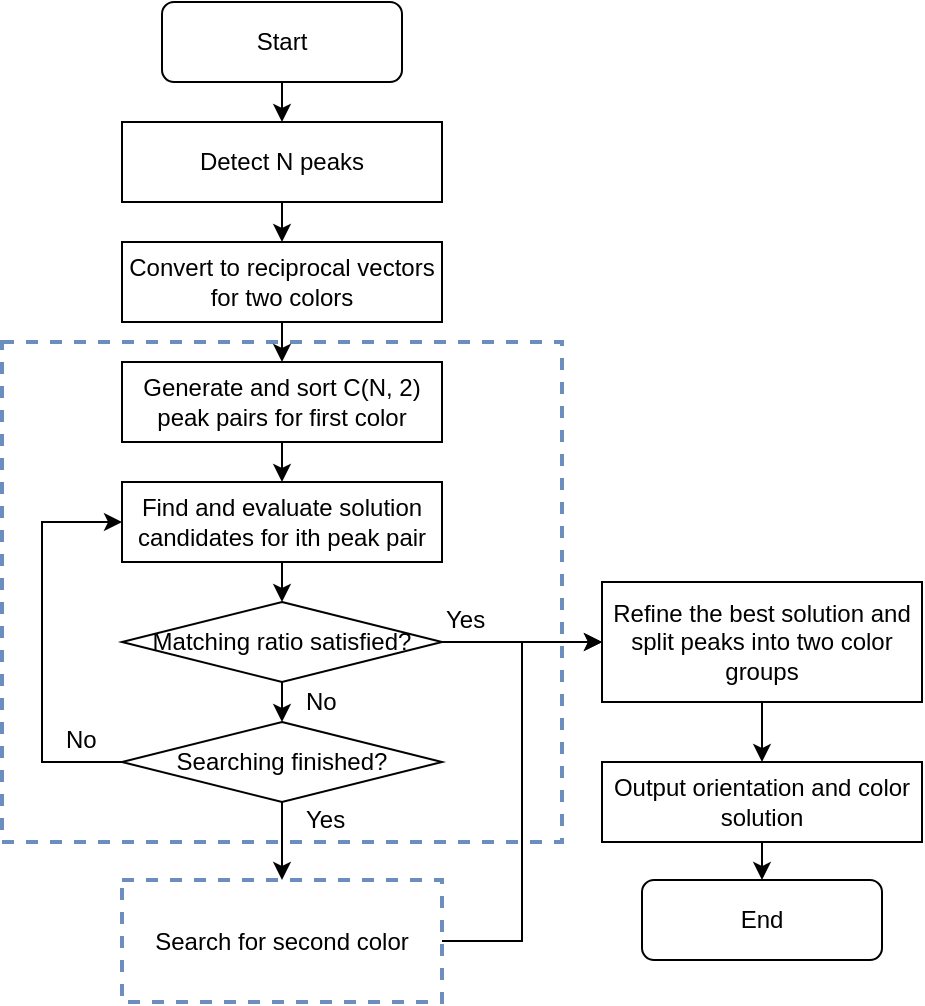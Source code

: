 <mxfile version="10.6.5" type="github"><diagram id="cymbgkquN0iIL6dvvVDq" name="Page-1"><mxGraphModel dx="1158" dy="530" grid="1" gridSize="10" guides="1" tooltips="1" connect="1" arrows="1" fold="1" page="1" pageScale="1" pageWidth="1700" pageHeight="1100" math="0" shadow="0"><root><mxCell id="0"/><mxCell id="1" parent="0"/><mxCell id="O2ILhd7zfctH2O0ib3bN-24" value="" style="rounded=0;whiteSpace=wrap;html=1;fillOpacity=0;fillColor=#dae8fc;strokeColor=#6c8ebf;strokeWidth=2;dashed=1;" parent="1" vertex="1"><mxGeometry x="180" y="330" width="280" height="250" as="geometry"/></mxCell><mxCell id="zctHYYRc1PVlOTXenmA--14" style="edgeStyle=orthogonalEdgeStyle;rounded=0;orthogonalLoop=1;jettySize=auto;html=1;exitX=0.5;exitY=1;exitDx=0;exitDy=0;entryX=0.5;entryY=0;entryDx=0;entryDy=0;" parent="1" source="zctHYYRc1PVlOTXenmA--1" target="zctHYYRc1PVlOTXenmA--3" edge="1"><mxGeometry relative="1" as="geometry"/></mxCell><mxCell id="zctHYYRc1PVlOTXenmA--1" value="Detect N peaks" style="rounded=0;whiteSpace=wrap;html=1;" parent="1" vertex="1"><mxGeometry x="240" y="220" width="160" height="40" as="geometry"/></mxCell><mxCell id="zctHYYRc1PVlOTXenmA--13" style="edgeStyle=orthogonalEdgeStyle;rounded=0;orthogonalLoop=1;jettySize=auto;html=1;exitX=0.5;exitY=1;exitDx=0;exitDy=0;entryX=0.5;entryY=0;entryDx=0;entryDy=0;" parent="1" source="zctHYYRc1PVlOTXenmA--2" target="zctHYYRc1PVlOTXenmA--1" edge="1"><mxGeometry relative="1" as="geometry"/></mxCell><mxCell id="zctHYYRc1PVlOTXenmA--2" value="Start" style="rounded=1;whiteSpace=wrap;html=1;" parent="1" vertex="1"><mxGeometry x="260" y="160" width="120" height="40" as="geometry"/></mxCell><mxCell id="zctHYYRc1PVlOTXenmA--15" style="edgeStyle=orthogonalEdgeStyle;rounded=0;orthogonalLoop=1;jettySize=auto;html=1;exitX=0.5;exitY=1;exitDx=0;exitDy=0;entryX=0.5;entryY=0;entryDx=0;entryDy=0;" parent="1" source="zctHYYRc1PVlOTXenmA--3" target="zctHYYRc1PVlOTXenmA--4" edge="1"><mxGeometry relative="1" as="geometry"/></mxCell><mxCell id="zctHYYRc1PVlOTXenmA--3" value="Convert to reciprocal vectors for two colors" style="rounded=0;whiteSpace=wrap;html=1;" parent="1" vertex="1"><mxGeometry x="240" y="280" width="160" height="40" as="geometry"/></mxCell><mxCell id="zctHYYRc1PVlOTXenmA--16" style="edgeStyle=orthogonalEdgeStyle;rounded=0;orthogonalLoop=1;jettySize=auto;html=1;exitX=0.5;exitY=1;exitDx=0;exitDy=0;entryX=0.5;entryY=0;entryDx=0;entryDy=0;" parent="1" source="zctHYYRc1PVlOTXenmA--4" target="zctHYYRc1PVlOTXenmA--5" edge="1"><mxGeometry relative="1" as="geometry"/></mxCell><mxCell id="zctHYYRc1PVlOTXenmA--4" value="Generate and sort C(N, 2) peak pairs for first color&lt;br&gt;" style="rounded=0;whiteSpace=wrap;html=1;" parent="1" vertex="1"><mxGeometry x="240" y="340" width="160" height="40" as="geometry"/></mxCell><mxCell id="zctHYYRc1PVlOTXenmA--17" style="edgeStyle=orthogonalEdgeStyle;rounded=0;orthogonalLoop=1;jettySize=auto;html=1;exitX=0.5;exitY=1;exitDx=0;exitDy=0;entryX=0.5;entryY=0;entryDx=0;entryDy=0;" parent="1" source="zctHYYRc1PVlOTXenmA--5" target="zctHYYRc1PVlOTXenmA--7" edge="1"><mxGeometry relative="1" as="geometry"/></mxCell><mxCell id="zctHYYRc1PVlOTXenmA--5" value="Find and evaluate solution candidates for ith peak pair&lt;br&gt;" style="rounded=0;whiteSpace=wrap;html=1;" parent="1" vertex="1"><mxGeometry x="240" y="400" width="160" height="40" as="geometry"/></mxCell><mxCell id="zctHYYRc1PVlOTXenmA--19" style="edgeStyle=orthogonalEdgeStyle;rounded=0;orthogonalLoop=1;jettySize=auto;html=1;exitX=0.5;exitY=1;exitDx=0;exitDy=0;entryX=0.5;entryY=0;entryDx=0;entryDy=0;" parent="1" source="zctHYYRc1PVlOTXenmA--7" target="zctHYYRc1PVlOTXenmA--18" edge="1"><mxGeometry relative="1" as="geometry"/></mxCell><mxCell id="O2ILhd7zfctH2O0ib3bN-23" value="" style="edgeStyle=orthogonalEdgeStyle;rounded=0;orthogonalLoop=1;jettySize=auto;html=1;" parent="1" source="zctHYYRc1PVlOTXenmA--7" target="zctHYYRc1PVlOTXenmA--34" edge="1"><mxGeometry relative="1" as="geometry"/></mxCell><mxCell id="zctHYYRc1PVlOTXenmA--7" value="Matching ratio satisfied?" style="rhombus;whiteSpace=wrap;html=1;" parent="1" vertex="1"><mxGeometry x="240" y="460" width="160" height="40" as="geometry"/></mxCell><mxCell id="zctHYYRc1PVlOTXenmA--20" style="edgeStyle=orthogonalEdgeStyle;rounded=0;orthogonalLoop=1;jettySize=auto;html=1;entryX=0;entryY=0.5;entryDx=0;entryDy=0;" parent="1" source="zctHYYRc1PVlOTXenmA--18" target="zctHYYRc1PVlOTXenmA--5" edge="1"><mxGeometry relative="1" as="geometry"><Array as="points"><mxPoint x="200" y="540"/><mxPoint x="200" y="420"/></Array></mxGeometry></mxCell><mxCell id="O2ILhd7zfctH2O0ib3bN-26" value="" style="edgeStyle=orthogonalEdgeStyle;rounded=0;orthogonalLoop=1;jettySize=auto;html=1;" parent="1" source="zctHYYRc1PVlOTXenmA--18" target="O2ILhd7zfctH2O0ib3bN-15" edge="1"><mxGeometry relative="1" as="geometry"/></mxCell><mxCell id="zctHYYRc1PVlOTXenmA--18" value="Searching finished?" style="rhombus;whiteSpace=wrap;html=1;" parent="1" vertex="1"><mxGeometry x="240" y="520" width="160" height="40" as="geometry"/></mxCell><mxCell id="zctHYYRc1PVlOTXenmA--22" value="Yes" style="text;html=1;resizable=0;points=[];autosize=1;align=left;verticalAlign=top;spacingTop=-4;" parent="1" vertex="1"><mxGeometry x="330" y="559" width="40" height="20" as="geometry"/></mxCell><mxCell id="zctHYYRc1PVlOTXenmA--23" value="No" style="text;html=1;resizable=0;points=[];autosize=1;align=left;verticalAlign=top;spacingTop=-4;" parent="1" vertex="1"><mxGeometry x="210" y="519" width="30" height="20" as="geometry"/></mxCell><mxCell id="zctHYYRc1PVlOTXenmA--28" value="No" style="text;html=1;resizable=0;points=[];autosize=1;align=left;verticalAlign=top;spacingTop=-4;" parent="1" vertex="1"><mxGeometry x="330" y="500" width="30" height="20" as="geometry"/></mxCell><mxCell id="zctHYYRc1PVlOTXenmA--42" style="edgeStyle=orthogonalEdgeStyle;rounded=0;orthogonalLoop=1;jettySize=auto;html=1;exitX=0.5;exitY=1;exitDx=0;exitDy=0;entryX=0.5;entryY=0;entryDx=0;entryDy=0;" parent="1" source="zctHYYRc1PVlOTXenmA--34" target="zctHYYRc1PVlOTXenmA--39" edge="1"><mxGeometry relative="1" as="geometry"/></mxCell><mxCell id="zctHYYRc1PVlOTXenmA--34" value="Refine the best solution and split peaks into two color groups&lt;br&gt;" style="rounded=0;whiteSpace=wrap;html=1;" parent="1" vertex="1"><mxGeometry x="480" y="450" width="160" height="60" as="geometry"/></mxCell><mxCell id="zctHYYRc1PVlOTXenmA--43" style="edgeStyle=orthogonalEdgeStyle;rounded=0;orthogonalLoop=1;jettySize=auto;html=1;exitX=0.5;exitY=1;exitDx=0;exitDy=0;entryX=0.5;entryY=0;entryDx=0;entryDy=0;" parent="1" source="zctHYYRc1PVlOTXenmA--39" target="zctHYYRc1PVlOTXenmA--41" edge="1"><mxGeometry relative="1" as="geometry"/></mxCell><mxCell id="zctHYYRc1PVlOTXenmA--39" value="Output orientation and color solution&lt;br&gt;" style="rounded=0;whiteSpace=wrap;html=1;" parent="1" vertex="1"><mxGeometry x="480" y="540" width="160" height="40" as="geometry"/></mxCell><mxCell id="zctHYYRc1PVlOTXenmA--41" value="End" style="rounded=1;whiteSpace=wrap;html=1;" parent="1" vertex="1"><mxGeometry x="500" y="599" width="120" height="40" as="geometry"/></mxCell><mxCell id="O2ILhd7zfctH2O0ib3bN-1" value="Yes" style="text;html=1;resizable=0;points=[];autosize=1;align=left;verticalAlign=top;spacingTop=-4;" parent="1" vertex="1"><mxGeometry x="400" y="459" width="40" height="20" as="geometry"/></mxCell><mxCell id="O2ILhd7zfctH2O0ib3bN-17" style="edgeStyle=orthogonalEdgeStyle;rounded=0;orthogonalLoop=1;jettySize=auto;html=1;exitX=1;exitY=0.5;exitDx=0;exitDy=0;entryX=0;entryY=0.5;entryDx=0;entryDy=0;" parent="1" source="O2ILhd7zfctH2O0ib3bN-15" target="zctHYYRc1PVlOTXenmA--34" edge="1"><mxGeometry relative="1" as="geometry"/></mxCell><mxCell id="O2ILhd7zfctH2O0ib3bN-15" value="Search for second color" style="rounded=0;whiteSpace=wrap;html=1;fillColor=#FFFFFF;strokeColor=#6c8ebf;strokeWidth=2;dashed=1;fillOpacity=0;" parent="1" vertex="1"><mxGeometry x="240" y="599" width="160" height="61" as="geometry"/></mxCell></root></mxGraphModel></diagram><diagram id="M_K5KKPZJL6m45PCapZ_" name="Page-2"><mxGraphModel dx="1158" dy="530" grid="1" gridSize="10" guides="1" tooltips="1" connect="1" arrows="1" fold="1" page="1" pageScale="1" pageWidth="827" pageHeight="1169" math="0" shadow="0"><root><mxCell id="UmnGbcPm9IbuYxkZZnen-0"/><mxCell id="UmnGbcPm9IbuYxkZZnen-1" parent="UmnGbcPm9IbuYxkZZnen-0"/><mxCell id="JkWnecZKhEKxfZVbIEyw-0" style="edgeStyle=orthogonalEdgeStyle;rounded=0;orthogonalLoop=1;jettySize=auto;html=1;exitX=0.5;exitY=1;exitDx=0;exitDy=0;entryX=0.5;entryY=0;entryDx=0;entryDy=0;" parent="UmnGbcPm9IbuYxkZZnen-1" source="JkWnecZKhEKxfZVbIEyw-1" target="JkWnecZKhEKxfZVbIEyw-3" edge="1"><mxGeometry relative="1" as="geometry"/></mxCell><mxCell id="JkWnecZKhEKxfZVbIEyw-1" value="Generate and sort C(N, 2) peak pairs for second color&lt;br&gt;" style="rounded=0;whiteSpace=wrap;html=1;" parent="UmnGbcPm9IbuYxkZZnen-1" vertex="1"><mxGeometry x="200" y="180" width="160" height="40" as="geometry"/></mxCell><mxCell id="JkWnecZKhEKxfZVbIEyw-2" style="edgeStyle=orthogonalEdgeStyle;rounded=0;orthogonalLoop=1;jettySize=auto;html=1;exitX=0.5;exitY=1;exitDx=0;exitDy=0;entryX=0.5;entryY=0;entryDx=0;entryDy=0;" parent="UmnGbcPm9IbuYxkZZnen-1" source="JkWnecZKhEKxfZVbIEyw-3" target="JkWnecZKhEKxfZVbIEyw-5" edge="1"><mxGeometry relative="1" as="geometry"/></mxCell><mxCell id="JkWnecZKhEKxfZVbIEyw-3" value="Find and evaluate solution candidates for ith peak pair&lt;br&gt;" style="rounded=0;whiteSpace=wrap;html=1;" parent="UmnGbcPm9IbuYxkZZnen-1" vertex="1"><mxGeometry x="200" y="240" width="160" height="40" as="geometry"/></mxCell><mxCell id="JkWnecZKhEKxfZVbIEyw-4" style="edgeStyle=orthogonalEdgeStyle;rounded=0;orthogonalLoop=1;jettySize=auto;html=1;exitX=0.5;exitY=1;exitDx=0;exitDy=0;entryX=0.5;entryY=0;entryDx=0;entryDy=0;" parent="UmnGbcPm9IbuYxkZZnen-1" source="JkWnecZKhEKxfZVbIEyw-5" target="JkWnecZKhEKxfZVbIEyw-7" edge="1"><mxGeometry relative="1" as="geometry"/></mxCell><mxCell id="JkWnecZKhEKxfZVbIEyw-5" value="Match rate satisfied" style="rhombus;whiteSpace=wrap;html=1;" parent="UmnGbcPm9IbuYxkZZnen-1" vertex="1"><mxGeometry x="200" y="300" width="160" height="40" as="geometry"/></mxCell><mxCell id="JkWnecZKhEKxfZVbIEyw-6" style="edgeStyle=orthogonalEdgeStyle;rounded=0;orthogonalLoop=1;jettySize=auto;html=1;exitX=0;exitY=0.5;exitDx=0;exitDy=0;entryX=0;entryY=0.5;entryDx=0;entryDy=0;" parent="UmnGbcPm9IbuYxkZZnen-1" source="JkWnecZKhEKxfZVbIEyw-7" target="JkWnecZKhEKxfZVbIEyw-3" edge="1"><mxGeometry relative="1" as="geometry"><Array as="points"><mxPoint x="160" y="380"/><mxPoint x="160" y="260"/></Array></mxGeometry></mxCell><mxCell id="JkWnecZKhEKxfZVbIEyw-7" value="Searching finished?" style="rhombus;whiteSpace=wrap;html=1;" parent="UmnGbcPm9IbuYxkZZnen-1" vertex="1"><mxGeometry x="200" y="360" width="160" height="40" as="geometry"/></mxCell><mxCell id="JkWnecZKhEKxfZVbIEyw-8" value="No" style="text;html=1;resizable=0;points=[];autosize=1;align=left;verticalAlign=top;spacingTop=-4;" parent="UmnGbcPm9IbuYxkZZnen-1" vertex="1"><mxGeometry x="170" y="359" width="30" height="20" as="geometry"/></mxCell><mxCell id="JkWnecZKhEKxfZVbIEyw-9" value="No" style="text;html=1;resizable=0;points=[];autosize=1;align=left;verticalAlign=top;spacingTop=-4;" parent="UmnGbcPm9IbuYxkZZnen-1" vertex="1"><mxGeometry x="290" y="340" width="30" height="20" as="geometry"/></mxCell></root></mxGraphModel></diagram><diagram id="tzDEEMH0FW2LJO_0BFTv" name="Page-3"><mxGraphModel dx="1158" dy="530" grid="1" gridSize="10" guides="1" tooltips="1" connect="1" arrows="1" fold="1" page="1" pageScale="1" pageWidth="827" pageHeight="1169" math="0" shadow="0"><root><mxCell id="NfGRMYeCUkzZImg6MKyi-0"/><mxCell id="NfGRMYeCUkzZImg6MKyi-1" parent="NfGRMYeCUkzZImg6MKyi-0"/><mxCell id="aADqtIgI9Y8C273ZGx5y-0" value="" style="rounded=0;whiteSpace=wrap;html=1;fillOpacity=0;fillColor=#dae8fc;strokeColor=#6c8ebf;strokeWidth=2;dashed=1;" vertex="1" parent="NfGRMYeCUkzZImg6MKyi-1"><mxGeometry x="180" y="330" width="280" height="250" as="geometry"/></mxCell><mxCell id="aADqtIgI9Y8C273ZGx5y-1" style="edgeStyle=orthogonalEdgeStyle;rounded=0;orthogonalLoop=1;jettySize=auto;html=1;exitX=0.5;exitY=1;exitDx=0;exitDy=0;entryX=0.5;entryY=0;entryDx=0;entryDy=0;" edge="1" parent="NfGRMYeCUkzZImg6MKyi-1" source="aADqtIgI9Y8C273ZGx5y-2" target="aADqtIgI9Y8C273ZGx5y-6"><mxGeometry relative="1" as="geometry"/></mxCell><mxCell id="aADqtIgI9Y8C273ZGx5y-2" value="寻峰" style="rounded=0;whiteSpace=wrap;html=1;" vertex="1" parent="NfGRMYeCUkzZImg6MKyi-1"><mxGeometry x="240" y="220" width="160" height="40" as="geometry"/></mxCell><mxCell id="aADqtIgI9Y8C273ZGx5y-3" style="edgeStyle=orthogonalEdgeStyle;rounded=0;orthogonalLoop=1;jettySize=auto;html=1;exitX=0.5;exitY=1;exitDx=0;exitDy=0;entryX=0.5;entryY=0;entryDx=0;entryDy=0;" edge="1" parent="NfGRMYeCUkzZImg6MKyi-1" source="aADqtIgI9Y8C273ZGx5y-4" target="aADqtIgI9Y8C273ZGx5y-2"><mxGeometry relative="1" as="geometry"/></mxCell><mxCell id="aADqtIgI9Y8C273ZGx5y-4" value="开始" style="rounded=1;whiteSpace=wrap;html=1;" vertex="1" parent="NfGRMYeCUkzZImg6MKyi-1"><mxGeometry x="260" y="160" width="120" height="40" as="geometry"/></mxCell><mxCell id="aADqtIgI9Y8C273ZGx5y-5" style="edgeStyle=orthogonalEdgeStyle;rounded=0;orthogonalLoop=1;jettySize=auto;html=1;exitX=0.5;exitY=1;exitDx=0;exitDy=0;entryX=0.5;entryY=0;entryDx=0;entryDy=0;" edge="1" parent="NfGRMYeCUkzZImg6MKyi-1" source="aADqtIgI9Y8C273ZGx5y-6" target="aADqtIgI9Y8C273ZGx5y-8"><mxGeometry relative="1" as="geometry"/></mxCell><mxCell id="aADqtIgI9Y8C273ZGx5y-6" value="转换为双色倒易矢量" style="rounded=0;whiteSpace=wrap;html=1;" vertex="1" parent="NfGRMYeCUkzZImg6MKyi-1"><mxGeometry x="240" y="280" width="160" height="40" as="geometry"/></mxCell><mxCell id="aADqtIgI9Y8C273ZGx5y-7" style="edgeStyle=orthogonalEdgeStyle;rounded=0;orthogonalLoop=1;jettySize=auto;html=1;exitX=0.5;exitY=1;exitDx=0;exitDy=0;entryX=0.5;entryY=0;entryDx=0;entryDy=0;" edge="1" parent="NfGRMYeCUkzZImg6MKyi-1" source="aADqtIgI9Y8C273ZGx5y-8" target="aADqtIgI9Y8C273ZGx5y-10"><mxGeometry relative="1" as="geometry"/></mxCell><mxCell id="aADqtIgI9Y8C273ZGx5y-8" value="生成颜色1的所有衍射峰对" style="rounded=0;whiteSpace=wrap;html=1;" vertex="1" parent="NfGRMYeCUkzZImg6MKyi-1"><mxGeometry x="240" y="340" width="160" height="40" as="geometry"/></mxCell><mxCell id="aADqtIgI9Y8C273ZGx5y-9" style="edgeStyle=orthogonalEdgeStyle;rounded=0;orthogonalLoop=1;jettySize=auto;html=1;exitX=0.5;exitY=1;exitDx=0;exitDy=0;entryX=0.5;entryY=0;entryDx=0;entryDy=0;" edge="1" parent="NfGRMYeCUkzZImg6MKyi-1" source="aADqtIgI9Y8C273ZGx5y-10" target="aADqtIgI9Y8C273ZGx5y-13"><mxGeometry relative="1" as="geometry"/></mxCell><mxCell id="aADqtIgI9Y8C273ZGx5y-10" value="查找及评估每个衍射峰对的匹配解" style="rounded=0;whiteSpace=wrap;html=1;" vertex="1" parent="NfGRMYeCUkzZImg6MKyi-1"><mxGeometry x="240" y="400" width="160" height="40" as="geometry"/></mxCell><mxCell id="aADqtIgI9Y8C273ZGx5y-11" style="edgeStyle=orthogonalEdgeStyle;rounded=0;orthogonalLoop=1;jettySize=auto;html=1;exitX=0.5;exitY=1;exitDx=0;exitDy=0;entryX=0.5;entryY=0;entryDx=0;entryDy=0;" edge="1" parent="NfGRMYeCUkzZImg6MKyi-1" source="aADqtIgI9Y8C273ZGx5y-13" target="aADqtIgI9Y8C273ZGx5y-16"><mxGeometry relative="1" as="geometry"/></mxCell><mxCell id="aADqtIgI9Y8C273ZGx5y-12" value="" style="edgeStyle=orthogonalEdgeStyle;rounded=0;orthogonalLoop=1;jettySize=auto;html=1;" edge="1" parent="NfGRMYeCUkzZImg6MKyi-1" source="aADqtIgI9Y8C273ZGx5y-13" target="aADqtIgI9Y8C273ZGx5y-21"><mxGeometry relative="1" as="geometry"/></mxCell><mxCell id="aADqtIgI9Y8C273ZGx5y-13" value="匹配率&amp;gt;0.7" style="rhombus;whiteSpace=wrap;html=1;" vertex="1" parent="NfGRMYeCUkzZImg6MKyi-1"><mxGeometry x="240" y="460" width="160" height="40" as="geometry"/></mxCell><mxCell id="aADqtIgI9Y8C273ZGx5y-14" style="edgeStyle=orthogonalEdgeStyle;rounded=0;orthogonalLoop=1;jettySize=auto;html=1;entryX=0;entryY=0.5;entryDx=0;entryDy=0;" edge="1" parent="NfGRMYeCUkzZImg6MKyi-1" source="aADqtIgI9Y8C273ZGx5y-16" target="aADqtIgI9Y8C273ZGx5y-10"><mxGeometry relative="1" as="geometry"><Array as="points"><mxPoint x="200" y="540"/><mxPoint x="200" y="420"/></Array></mxGeometry></mxCell><mxCell id="aADqtIgI9Y8C273ZGx5y-15" value="" style="edgeStyle=orthogonalEdgeStyle;rounded=0;orthogonalLoop=1;jettySize=auto;html=1;" edge="1" parent="NfGRMYeCUkzZImg6MKyi-1" source="aADqtIgI9Y8C273ZGx5y-16" target="aADqtIgI9Y8C273ZGx5y-27"><mxGeometry relative="1" as="geometry"/></mxCell><mxCell id="aADqtIgI9Y8C273ZGx5y-16" value="搜索结束" style="rhombus;whiteSpace=wrap;html=1;" vertex="1" parent="NfGRMYeCUkzZImg6MKyi-1"><mxGeometry x="240" y="520" width="160" height="40" as="geometry"/></mxCell><mxCell id="aADqtIgI9Y8C273ZGx5y-17" value="是" style="text;html=1;resizable=0;points=[];autosize=1;align=left;verticalAlign=top;spacingTop=-4;" vertex="1" parent="NfGRMYeCUkzZImg6MKyi-1"><mxGeometry x="330" y="559" width="30" height="20" as="geometry"/></mxCell><mxCell id="aADqtIgI9Y8C273ZGx5y-18" value="否" style="text;html=1;resizable=0;points=[];autosize=1;align=left;verticalAlign=top;spacingTop=-4;" vertex="1" parent="NfGRMYeCUkzZImg6MKyi-1"><mxGeometry x="210" y="519" width="30" height="20" as="geometry"/></mxCell><mxCell id="aADqtIgI9Y8C273ZGx5y-19" value="否" style="text;html=1;resizable=0;points=[];autosize=1;align=left;verticalAlign=top;spacingTop=-4;" vertex="1" parent="NfGRMYeCUkzZImg6MKyi-1"><mxGeometry x="330" y="500" width="30" height="20" as="geometry"/></mxCell><mxCell id="aADqtIgI9Y8C273ZGx5y-20" style="edgeStyle=orthogonalEdgeStyle;rounded=0;orthogonalLoop=1;jettySize=auto;html=1;exitX=0.5;exitY=1;exitDx=0;exitDy=0;entryX=0.5;entryY=0;entryDx=0;entryDy=0;" edge="1" parent="NfGRMYeCUkzZImg6MKyi-1" source="aADqtIgI9Y8C273ZGx5y-21" target="aADqtIgI9Y8C273ZGx5y-23"><mxGeometry relative="1" as="geometry"/></mxCell><mxCell id="aADqtIgI9Y8C273ZGx5y-21" value="优化最优解，根据方向解计算颜色解" style="rounded=0;whiteSpace=wrap;html=1;" vertex="1" parent="NfGRMYeCUkzZImg6MKyi-1"><mxGeometry x="480" y="450" width="160" height="60" as="geometry"/></mxCell><mxCell id="aADqtIgI9Y8C273ZGx5y-22" style="edgeStyle=orthogonalEdgeStyle;rounded=0;orthogonalLoop=1;jettySize=auto;html=1;exitX=0.5;exitY=1;exitDx=0;exitDy=0;entryX=0.5;entryY=0;entryDx=0;entryDy=0;" edge="1" parent="NfGRMYeCUkzZImg6MKyi-1" source="aADqtIgI9Y8C273ZGx5y-23" target="aADqtIgI9Y8C273ZGx5y-24"><mxGeometry relative="1" as="geometry"/></mxCell><mxCell id="aADqtIgI9Y8C273ZGx5y-23" value="输出方向解和颜色解" style="rounded=0;whiteSpace=wrap;html=1;" vertex="1" parent="NfGRMYeCUkzZImg6MKyi-1"><mxGeometry x="480" y="540" width="160" height="40" as="geometry"/></mxCell><mxCell id="aADqtIgI9Y8C273ZGx5y-24" value="结束" style="rounded=1;whiteSpace=wrap;html=1;" vertex="1" parent="NfGRMYeCUkzZImg6MKyi-1"><mxGeometry x="500" y="599" width="120" height="40" as="geometry"/></mxCell><mxCell id="aADqtIgI9Y8C273ZGx5y-25" value="是" style="text;html=1;resizable=0;points=[];autosize=1;align=left;verticalAlign=top;spacingTop=-4;" vertex="1" parent="NfGRMYeCUkzZImg6MKyi-1"><mxGeometry x="400" y="459" width="30" height="20" as="geometry"/></mxCell><mxCell id="aADqtIgI9Y8C273ZGx5y-26" style="edgeStyle=orthogonalEdgeStyle;rounded=0;orthogonalLoop=1;jettySize=auto;html=1;exitX=1;exitY=0.5;exitDx=0;exitDy=0;entryX=0;entryY=0.5;entryDx=0;entryDy=0;" edge="1" parent="NfGRMYeCUkzZImg6MKyi-1" source="aADqtIgI9Y8C273ZGx5y-27" target="aADqtIgI9Y8C273ZGx5y-21"><mxGeometry relative="1" as="geometry"/></mxCell><mxCell id="aADqtIgI9Y8C273ZGx5y-27" value="搜索颜色2" style="rounded=0;whiteSpace=wrap;html=1;fillColor=#FFFFFF;strokeColor=#6c8ebf;strokeWidth=2;dashed=1;fillOpacity=0;" vertex="1" parent="NfGRMYeCUkzZImg6MKyi-1"><mxGeometry x="240" y="599" width="160" height="61" as="geometry"/></mxCell></root></mxGraphModel></diagram></mxfile>